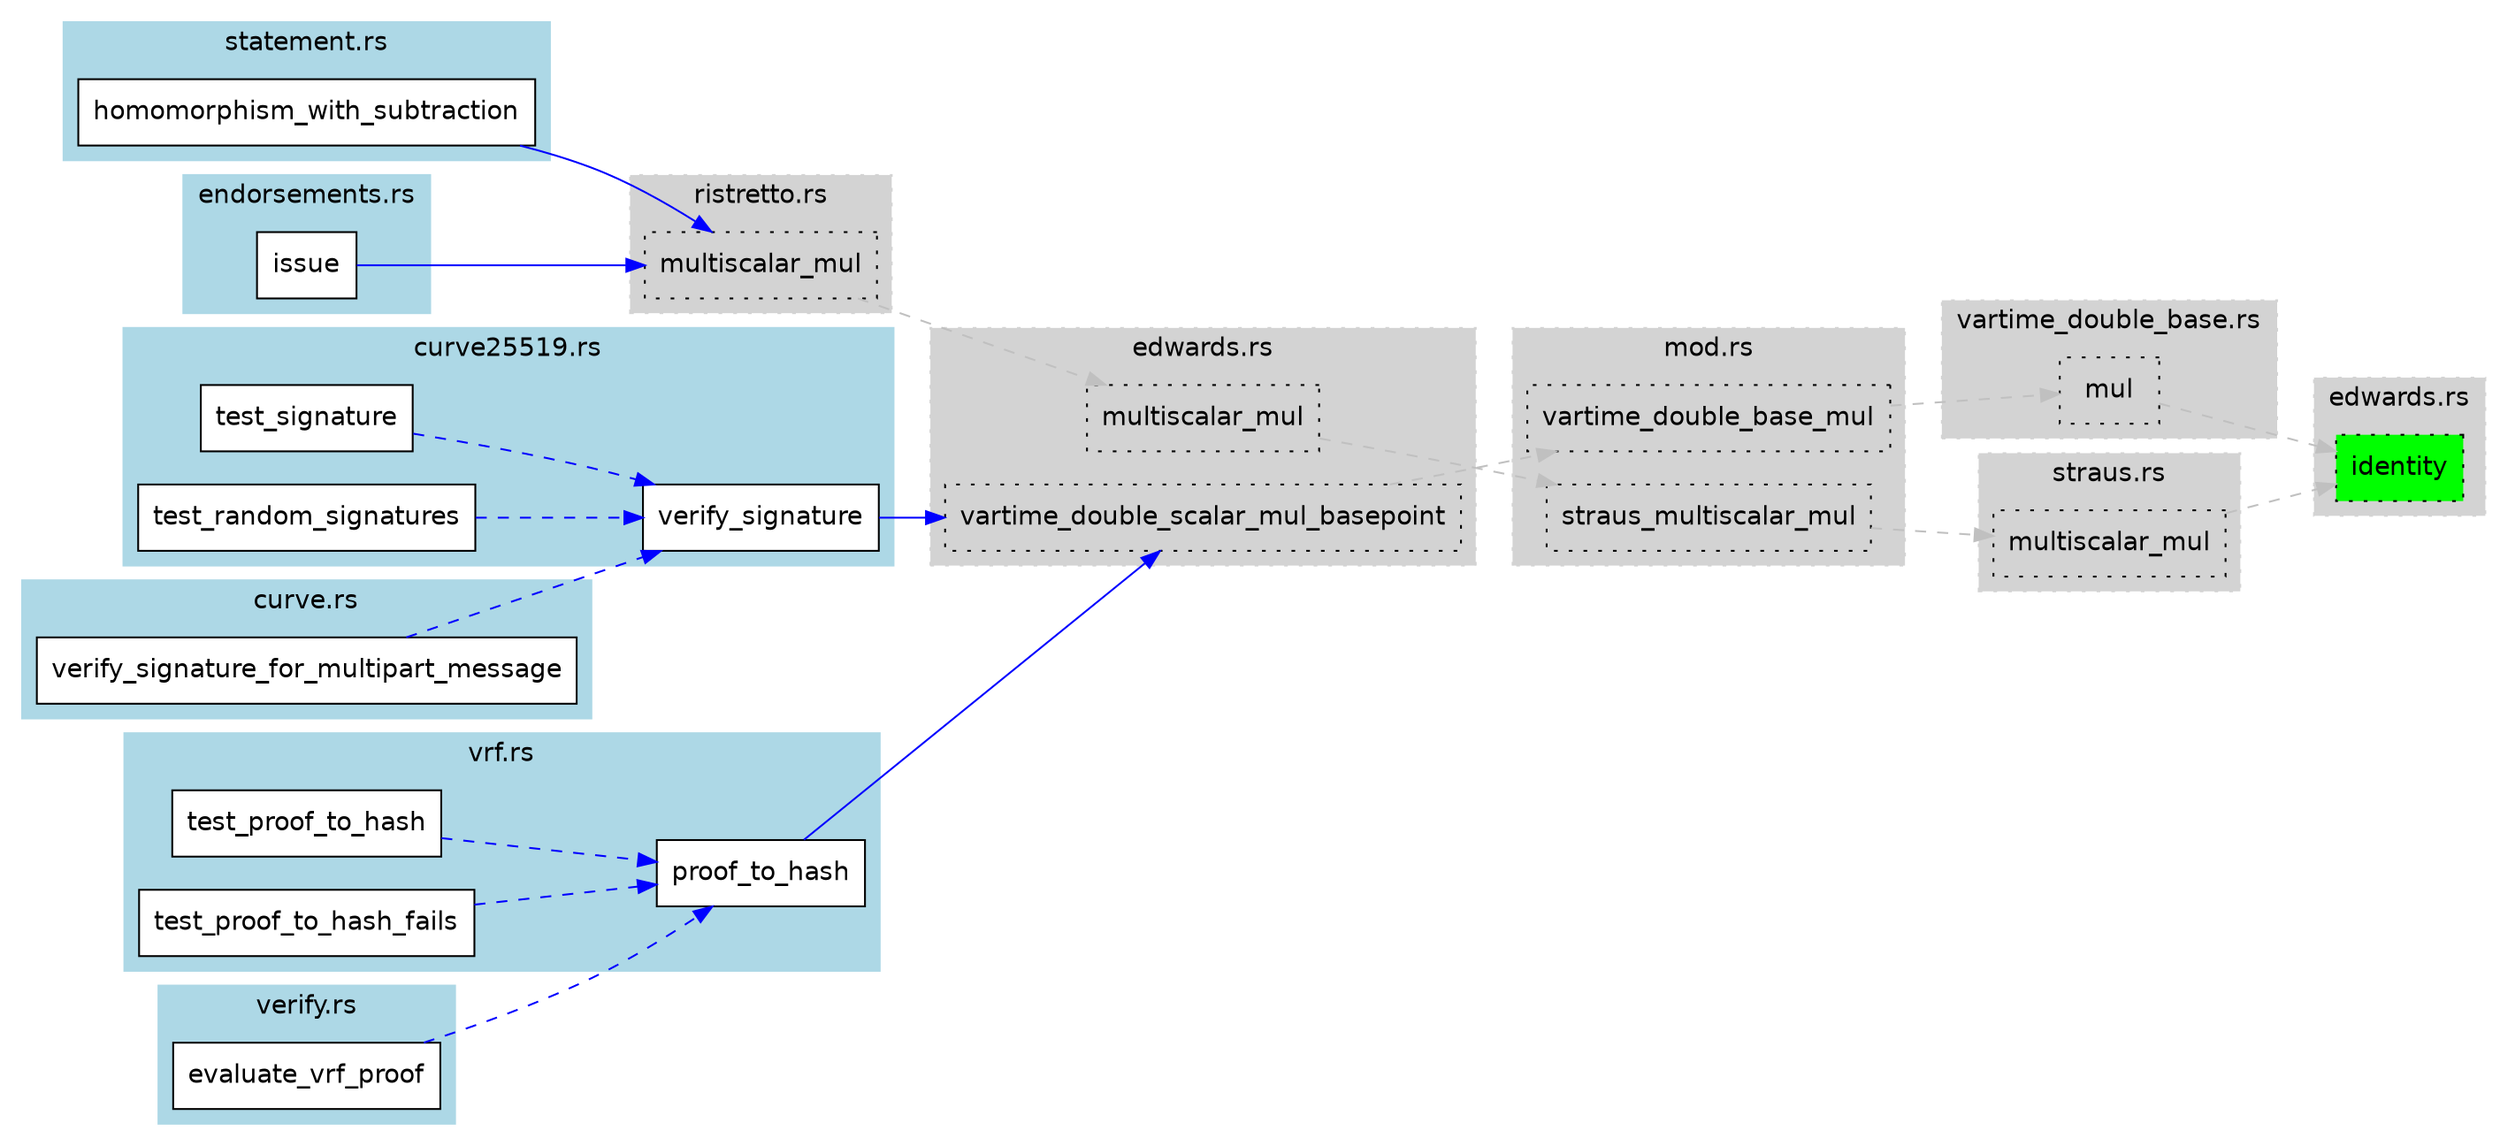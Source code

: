 digraph function_subgraph {
  rankdir=LR;
  node [shape=box, style=filled, fontname=Helvetica];
  edge [color=gray];

  subgraph cluster_0 {
    label = "mod.rs";
    style=filled;
    color=lightgrey;
    style="filled,dotted";
    fontname=Helvetica;
    "rust-analyzer cargo curve25519-dalek 4.1.3 backend/vartime_double_base_mul()." [label="vartime_double_base_mul", tooltip="pub fn vartime_double_base_mul(a: &Scalar, A: &EdwardsPoint, b: &Scalar) -> EdwardsPoint {     match get_selected_backend() {         #[cfg(curve25519_dalek_backend = ' simd' )]         BackendKind::A...", fillcolor=lightgray, style="filled,dotted"]
    "rust-analyzer cargo curve25519-dalek 4.1.3 backend/straus_multiscalar_mul()." [label="straus_multiscalar_mul", tooltip="pub fn straus_multiscalar_mul<I, J>(scalars: I, points: J) -> EdwardsPoint where     I: IntoIterator,     I::Item: core::borrow::Borrow<Scalar>,     J: IntoIterator,     J::Item: core::borrow::Borrow<...", fillcolor=lightgray, style="filled,dotted"]
  }
  subgraph cluster_1 {
    label = "edwards.rs";
    style=filled;
    color=lightgrey;
    style="filled,dotted";
    fontname=Helvetica;
    "rust-analyzer cargo curve25519-dalek 4.1.3 backend/vector/avx2/edwards/impl#[ExtendedPoint][Identity]identity()." [label="identity", tooltip="    fn identity() -> ExtendedPoint {         constants::EXTENDEDPOINT_IDENTITY     }", fillcolor=green, style="filled,dotted"]
  }
  subgraph cluster_2 {
    label = "straus.rs";
    style=filled;
    color=lightgrey;
    style="filled,dotted";
    fontname=Helvetica;
    "rust-analyzer cargo curve25519-dalek 4.1.3 backend/vector/scalar_mul/straus/spec_avx2/impl#[Straus][MultiscalarMul]multiscalar_mul()." [label="multiscalar_mul", tooltip="        fn multiscalar_mul<I, J>(scalars: I, points: J) -> EdwardsPoint         where             I: IntoIterator,             I::Item: Borrow<Scalar>,             J: IntoIterator,             J::Item...", fillcolor=lightgray, style="filled,dotted"]
  }
  subgraph cluster_3 {
    label = "vartime_double_base.rs";
    style=filled;
    color=lightgrey;
    style="filled,dotted";
    fontname=Helvetica;
    "rust-analyzer cargo curve25519-dalek 4.1.3 backend/vector/scalar_mul/vartime_double_base/spec_avx2/mul()." [label="mul", tooltip="    pub fn mul(a: &Scalar, A: &EdwardsPoint, b: &Scalar) -> EdwardsPoint {         let a_naf = a.non_adjacent_form(5);          #[cfg(feature = ' precomputed-tables' )]         let b_naf = b.non_adjac...", fillcolor=lightgray, style="filled,dotted"]
  }
  subgraph cluster_4 {
    label = "edwards.rs";
    style=filled;
    color=lightgrey;
    style="filled,dotted";
    fontname=Helvetica;
    "rust-analyzer cargo curve25519-dalek 4.1.3 edwards/impl#[EdwardsPoint]vartime_double_scalar_mul_basepoint()." [label="vartime_double_scalar_mul_basepoint", tooltip="    pub fn vartime_double_scalar_mul_basepoint(         a: &Scalar,         A: &EdwardsPoint,         b: &Scalar,     ) -> EdwardsPoint {         crate::backend::vartime_double_base_mul(a, A, b)     }", fillcolor=lightgray, style="filled,dotted"]
    "rust-analyzer cargo curve25519-dalek 4.1.3 edwards/impl#[EdwardsPoint][MultiscalarMul]multiscalar_mul()." [label="multiscalar_mul", tooltip="    fn multiscalar_mul<I, J>(scalars: I, points: J) -> EdwardsPoint     where         I: IntoIterator,         I::Item: Borrow<Scalar>,         J: IntoIterator,         J::Item: Borrow<EdwardsPoint>, ...", fillcolor=lightgray, style="filled,dotted"]
  }
  subgraph cluster_5 {
    label = "ristretto.rs";
    style=filled;
    color=lightgrey;
    style="filled,dotted";
    fontname=Helvetica;
    "rust-analyzer cargo curve25519-dalek 4.1.3 ristretto/impl#[RistrettoPoint][MultiscalarMul]multiscalar_mul()." [label="multiscalar_mul", tooltip="    fn multiscalar_mul<I, J>(scalars: I, points: J) -> RistrettoPoint     where         I: IntoIterator,         I::Item: Borrow<Scalar>,         J: IntoIterator,         J::Item: Borrow<RistrettoPoin...", fillcolor=lightgray, style="filled,dotted"]
  }
  subgraph cluster_6 {
    label = "curve.rs";
    style=filled;
    color=lightblue;
    fontname=Helvetica;
    "rust-analyzer cargo libsignal-core 0.1.0 curve/impl#[PublicKey]verify_signature_for_multipart_message()." [label="verify_signature_for_multipart_message", tooltip="    pub fn verify_signature_for_multipart_message(         &self,         message: &[&[u8]],         signature: &[u8],     ) -> bool {         match &self.key {             PublicKeyData::DjbPublicKey...", fillcolor=white, style="filled"]
  }
  subgraph cluster_7 {
    label = "curve25519.rs";
    style=filled;
    color=lightblue;
    fontname=Helvetica;
    "rust-analyzer cargo libsignal-core 0.1.0 curve/curve25519/tests/test_signature()." [label="test_signature", tooltip="    fn test_signature() {         let alice_identity_private: [u8; PRIVATE_KEY_LENGTH] = [             0xc0, 0x97, 0x24, 0x84, 0x12, 0xe5, 0x8b, 0xf0, 0x5d, 0xf4, 0x87, 0x96, 0x82, 0x05,             0...", fillcolor=white, style="filled"]
    "rust-analyzer cargo libsignal-core 0.1.0 curve/curve25519/tests/test_random_signatures()." [label="test_random_signatures", tooltip="    fn test_random_signatures() {         let mut csprng = OsRng.unwrap_err();         for _ in 0..50 {             let mut message = [0u8; 64];             csprng.fill_bytes(&mut message);           ...", fillcolor=white, style="filled"]
    "rust-analyzer cargo libsignal-core 0.1.0 curve/curve25519/impl#[PrivateKey]verify_signature()." [label="verify_signature", tooltip="    pub fn verify_signature(         their_public_key: &[u8; PUBLIC_KEY_LENGTH],         message: &[&[u8]],         signature: &[u8; SIGNATURE_LENGTH],     ) -> bool {         let mont_point = Montgom...", fillcolor=white, style="filled"]
  }
  subgraph cluster_8 {
    label = "verify.rs";
    style=filled;
    color=lightblue;
    fontname=Helvetica;
    "rust-analyzer cargo libsignal-keytrans 0.0.1 verify/evaluate_vrf_proof()." [label="evaluate_vrf_proof", tooltip="fn evaluate_vrf_proof(     proof: &[u8],     vrf_key: &vrf::PublicKey,     search_key: &[u8], ) -> Result<[u8; 32]> {     let proof = proof.try_into().map_err(|_| MalformedProof)?;     Ok(vrf_key.proo...", fillcolor=white, style="filled"]
  }
  subgraph cluster_9 {
    label = "vrf.rs";
    style=filled;
    color=lightblue;
    fontname=Helvetica;
    "rust-analyzer cargo libsignal-keytrans 0.0.1 vrf/tests/test_proof_to_hash()." [label="test_proof_to_hash", tooltip="    fn test_proof_to_hash() {         for v in TEST_VECTORS {             let pk = PublicKey::try_from(v.pk).unwrap();             let index = pk.proof_to_hash(v.alpha, &v.pi).unwrap();             as...", fillcolor=white, style="filled"]
    "rust-analyzer cargo libsignal-keytrans 0.0.1 vrf/tests/test_proof_to_hash_fails()." [label="test_proof_to_hash_fails", tooltip="    fn test_proof_to_hash_fails() {         for v in TEST_VECTORS {             let pk = PublicKey::try_from(v.pk).unwrap();              assert!(pk.proof_to_hash(b' a' , &v.pi).is_err());            ...", fillcolor=white, style="filled"]
    "rust-analyzer cargo libsignal-keytrans 0.0.1 vrf/impl#[PublicKey]proof_to_hash()." [label="proof_to_hash", tooltip="    pub fn proof_to_hash(&self, m: &[u8], proof: &[u8; 80]) -> Result<[u8; 32]> {         // Decode proof into its component parts: gamma, c, and s.         let gamma = CompressedEdwardsY(proof[..32]....", fillcolor=white, style="filled"]
  }
  subgraph cluster_10 {
    label = "statement.rs";
    style=filled;
    color=lightblue;
    fontname=Helvetica;
    "rust-analyzer cargo poksho 0.7.0 statement/impl#[Statement]homomorphism_with_subtraction()." [label="homomorphism_with_subtraction", tooltip="    fn homomorphism_with_subtraction(         &self,         g1: &[Scalar],         all_points: &[RistrettoPoint],         challenge: Option<Scalar>,     ) -> G2 {         self.equations             ....", fillcolor=white, style="filled"]
  }
  subgraph cluster_11 {
    label = "endorsements.rs";
    style=filled;
    color=lightblue;
    fontname=Helvetica;
    "rust-analyzer cargo zkcredential 0.1.0 endorsements/impl#[EndorsementResponse]issue()." [label="issue", tooltip="    pub fn issue(         hidden_attribute_points: impl IntoIterator<Item = RistrettoPoint>,         private_key: &ServerDerivedKeyPair,         randomness: [u8; RANDOMNESS_LEN],     ) -> EndorsementR...", fillcolor=white, style="filled"]
  }

  "rust-analyzer cargo libsignal-core 0.1.0 curve/curve25519/tests/test_signature()." -> "rust-analyzer cargo libsignal-core 0.1.0 curve/curve25519/impl#[PrivateKey]verify_signature()." [color=blue, style=dashed]
  "rust-analyzer cargo poksho 0.7.0 statement/impl#[Statement]homomorphism_with_subtraction()." -> "rust-analyzer cargo curve25519-dalek 4.1.3 ristretto/impl#[RistrettoPoint][MultiscalarMul]multiscalar_mul()." [color=blue]
  "rust-analyzer cargo curve25519-dalek 4.1.3 backend/vector/scalar_mul/straus/spec_avx2/impl#[Straus][MultiscalarMul]multiscalar_mul()." -> "rust-analyzer cargo curve25519-dalek 4.1.3 backend/vector/avx2/edwards/impl#[ExtendedPoint][Identity]identity()." [color=gray, style=dashed]
  "rust-analyzer cargo libsignal-keytrans 0.0.1 vrf/tests/test_proof_to_hash()." -> "rust-analyzer cargo libsignal-keytrans 0.0.1 vrf/impl#[PublicKey]proof_to_hash()." [color=blue, style=dashed]
  "rust-analyzer cargo curve25519-dalek 4.1.3 edwards/impl#[EdwardsPoint]vartime_double_scalar_mul_basepoint()." -> "rust-analyzer cargo curve25519-dalek 4.1.3 backend/vartime_double_base_mul()." [color=gray, style=dashed]
  "rust-analyzer cargo libsignal-core 0.1.0 curve/curve25519/tests/test_random_signatures()." -> "rust-analyzer cargo libsignal-core 0.1.0 curve/curve25519/impl#[PrivateKey]verify_signature()." [color=blue, style=dashed]
  "rust-analyzer cargo libsignal-core 0.1.0 curve/curve25519/impl#[PrivateKey]verify_signature()." -> "rust-analyzer cargo curve25519-dalek 4.1.3 edwards/impl#[EdwardsPoint]vartime_double_scalar_mul_basepoint()." [color=blue]
  "rust-analyzer cargo libsignal-keytrans 0.0.1 verify/evaluate_vrf_proof()." -> "rust-analyzer cargo libsignal-keytrans 0.0.1 vrf/impl#[PublicKey]proof_to_hash()." [color=blue, style=dashed]
  "rust-analyzer cargo curve25519-dalek 4.1.3 edwards/impl#[EdwardsPoint][MultiscalarMul]multiscalar_mul()." -> "rust-analyzer cargo curve25519-dalek 4.1.3 backend/straus_multiscalar_mul()." [color=gray, style=dashed]
  "rust-analyzer cargo curve25519-dalek 4.1.3 ristretto/impl#[RistrettoPoint][MultiscalarMul]multiscalar_mul()." -> "rust-analyzer cargo curve25519-dalek 4.1.3 edwards/impl#[EdwardsPoint][MultiscalarMul]multiscalar_mul()." [color=gray, style=dashed]
  "rust-analyzer cargo curve25519-dalek 4.1.3 backend/vartime_double_base_mul()." -> "rust-analyzer cargo curve25519-dalek 4.1.3 backend/vector/scalar_mul/vartime_double_base/spec_avx2/mul()." [color=gray, style=dashed]
  "rust-analyzer cargo curve25519-dalek 4.1.3 backend/straus_multiscalar_mul()." -> "rust-analyzer cargo curve25519-dalek 4.1.3 backend/vector/scalar_mul/straus/spec_avx2/impl#[Straus][MultiscalarMul]multiscalar_mul()." [color=gray, style=dashed]
  "rust-analyzer cargo libsignal-keytrans 0.0.1 vrf/tests/test_proof_to_hash_fails()." -> "rust-analyzer cargo libsignal-keytrans 0.0.1 vrf/impl#[PublicKey]proof_to_hash()." [color=blue, style=dashed]
  "rust-analyzer cargo curve25519-dalek 4.1.3 backend/vector/scalar_mul/vartime_double_base/spec_avx2/mul()." -> "rust-analyzer cargo curve25519-dalek 4.1.3 backend/vector/avx2/edwards/impl#[ExtendedPoint][Identity]identity()." [color=gray, style=dashed]
  "rust-analyzer cargo zkcredential 0.1.0 endorsements/impl#[EndorsementResponse]issue()." -> "rust-analyzer cargo curve25519-dalek 4.1.3 ristretto/impl#[RistrettoPoint][MultiscalarMul]multiscalar_mul()." [color=blue]
  "rust-analyzer cargo libsignal-core 0.1.0 curve/impl#[PublicKey]verify_signature_for_multipart_message()." -> "rust-analyzer cargo libsignal-core 0.1.0 curve/curve25519/impl#[PrivateKey]verify_signature()." [color=blue, style=dashed]
  "rust-analyzer cargo libsignal-keytrans 0.0.1 vrf/impl#[PublicKey]proof_to_hash()." -> "rust-analyzer cargo curve25519-dalek 4.1.3 edwards/impl#[EdwardsPoint]vartime_double_scalar_mul_basepoint()." [color=blue]
}
